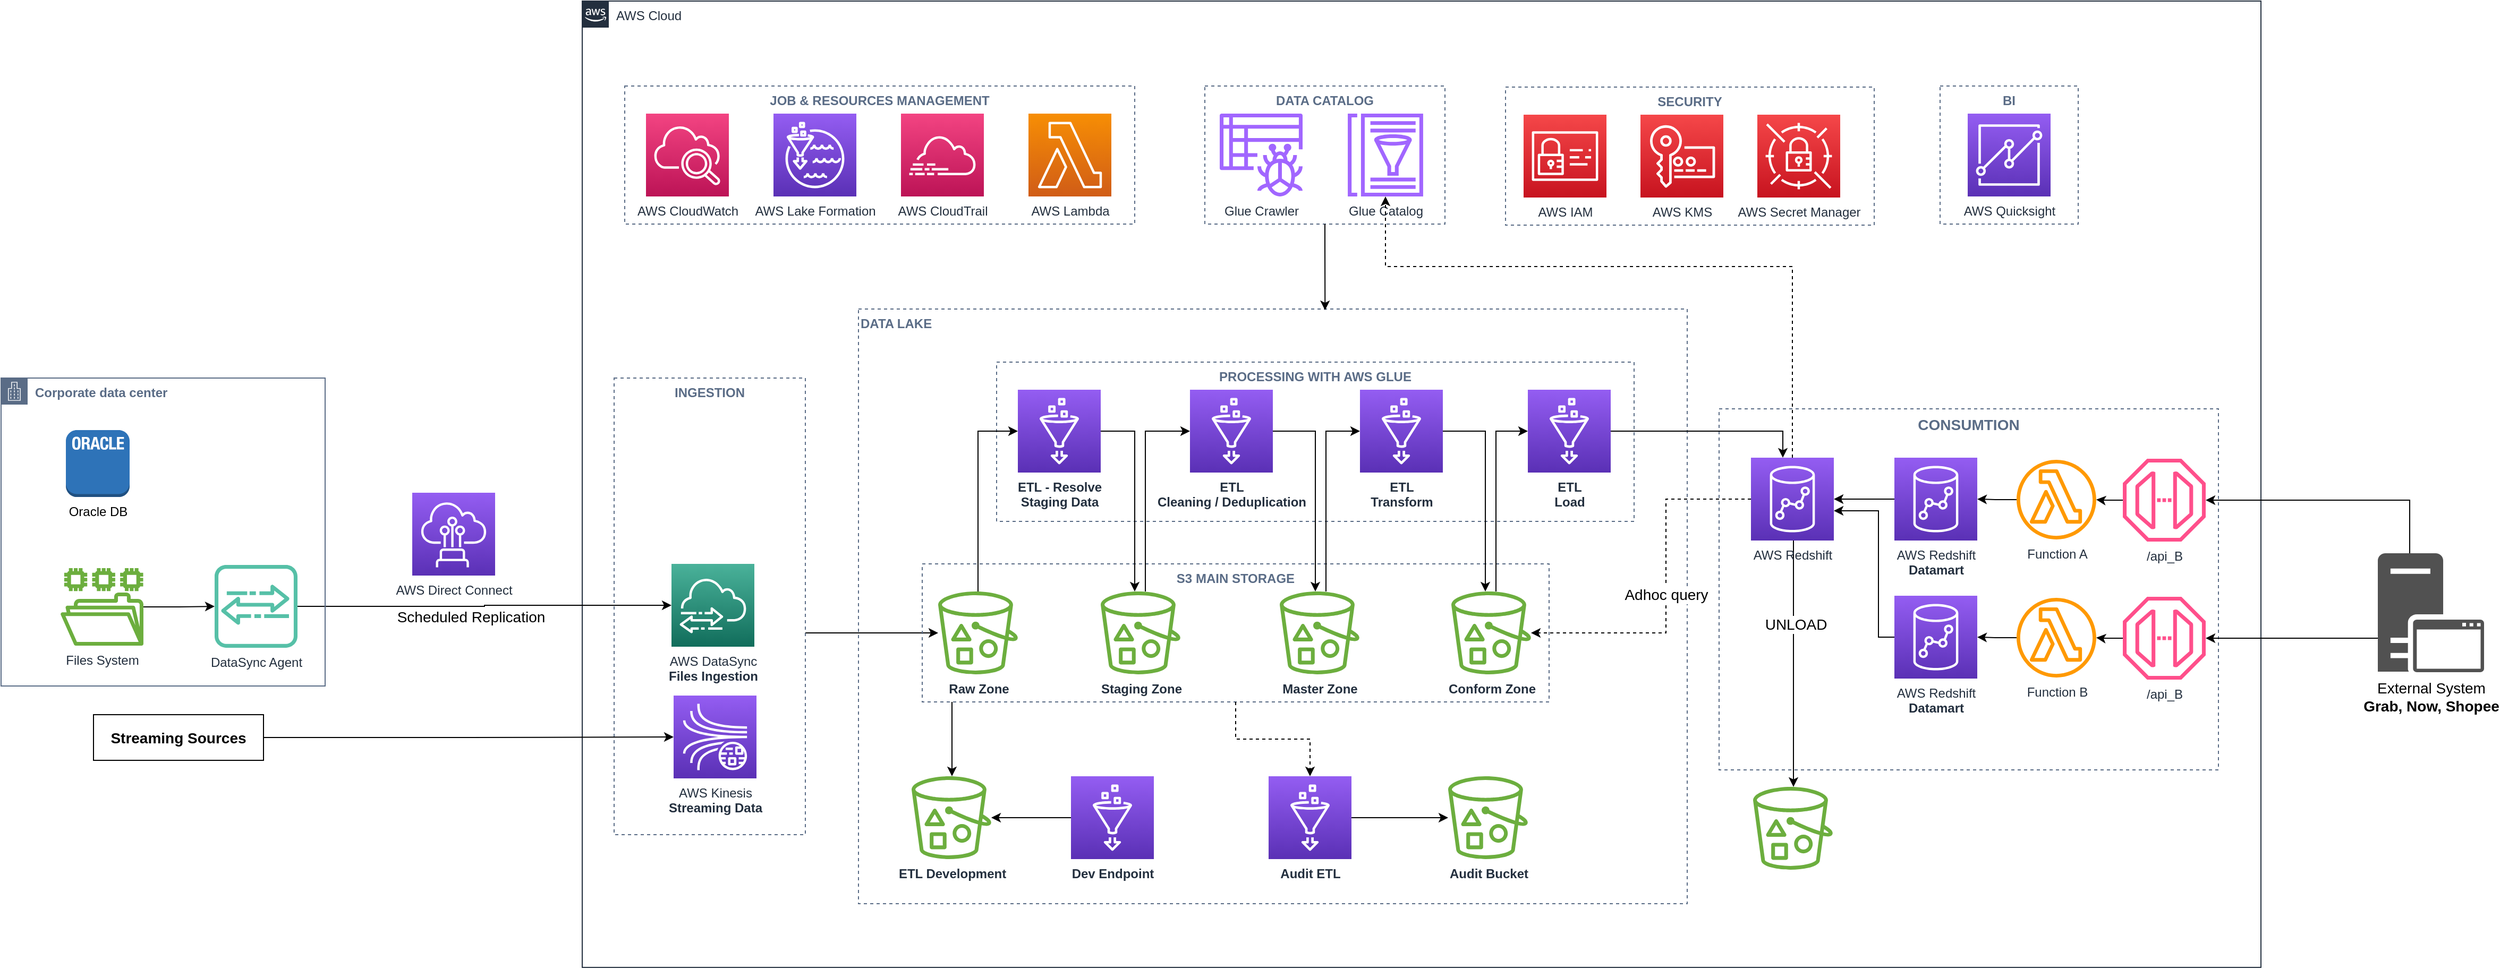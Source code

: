 <mxfile version="15.4.3" type="github">
  <diagram id="H-FVpUiSTPM4Va0HzyG1" name="Page-1">
    <mxGraphModel dx="2272" dy="1894" grid="1" gridSize="10" guides="1" tooltips="1" connect="1" arrows="1" fold="1" page="1" pageScale="1" pageWidth="850" pageHeight="1100" math="0" shadow="0">
      <root>
        <mxCell id="0" />
        <mxCell id="1" parent="0" />
        <mxCell id="jx55laV_0cBN-u7AzkEs-1" value="AWS Cloud" style="points=[[0,0],[0.25,0],[0.5,0],[0.75,0],[1,0],[1,0.25],[1,0.5],[1,0.75],[1,1],[0.75,1],[0.5,1],[0.25,1],[0,1],[0,0.75],[0,0.5],[0,0.25]];outlineConnect=0;gradientColor=none;html=1;whiteSpace=wrap;fontSize=12;fontStyle=0;shape=mxgraph.aws4.group;grIcon=mxgraph.aws4.group_aws_cloud_alt;strokeColor=#232F3E;fillColor=none;verticalAlign=top;align=left;spacingLeft=30;fontColor=#232F3E;dashed=0;" parent="1" vertex="1">
          <mxGeometry x="40" y="-300" width="1580" height="910" as="geometry" />
        </mxCell>
        <mxCell id="GoqarWJMvIRxIr3ExFKV-2" value="" style="group" vertex="1" connectable="0" parent="1">
          <mxGeometry x="80" y="-220" width="480" height="130" as="geometry" />
        </mxCell>
        <mxCell id="jx55laV_0cBN-u7AzkEs-3" value="AWS Lake Formation" style="sketch=0;points=[[0,0,0],[0.25,0,0],[0.5,0,0],[0.75,0,0],[1,0,0],[0,1,0],[0.25,1,0],[0.5,1,0],[0.75,1,0],[1,1,0],[0,0.25,0],[0,0.5,0],[0,0.75,0],[1,0.25,0],[1,0.5,0],[1,0.75,0]];outlineConnect=0;fontColor=#232F3E;gradientColor=#945DF2;gradientDirection=north;fillColor=#5A30B5;strokeColor=#ffffff;dashed=0;verticalLabelPosition=bottom;verticalAlign=top;align=center;html=1;fontSize=12;fontStyle=0;aspect=fixed;shape=mxgraph.aws4.resourceIcon;resIcon=mxgraph.aws4.lake_formation;" parent="GoqarWJMvIRxIr3ExFKV-2" vertex="1">
          <mxGeometry x="140" y="26" width="78" height="78" as="geometry" />
        </mxCell>
        <mxCell id="jx55laV_0cBN-u7AzkEs-4" value="AWS CloudWatch" style="sketch=0;points=[[0,0,0],[0.25,0,0],[0.5,0,0],[0.75,0,0],[1,0,0],[0,1,0],[0.25,1,0],[0.5,1,0],[0.75,1,0],[1,1,0],[0,0.25,0],[0,0.5,0],[0,0.75,0],[1,0.25,0],[1,0.5,0],[1,0.75,0]];points=[[0,0,0],[0.25,0,0],[0.5,0,0],[0.75,0,0],[1,0,0],[0,1,0],[0.25,1,0],[0.5,1,0],[0.75,1,0],[1,1,0],[0,0.25,0],[0,0.5,0],[0,0.75,0],[1,0.25,0],[1,0.5,0],[1,0.75,0]];outlineConnect=0;fontColor=#232F3E;gradientColor=#F34482;gradientDirection=north;fillColor=#BC1356;strokeColor=#ffffff;dashed=0;verticalLabelPosition=bottom;verticalAlign=top;align=center;html=1;fontSize=12;fontStyle=0;aspect=fixed;shape=mxgraph.aws4.resourceIcon;resIcon=mxgraph.aws4.cloudwatch_2;" parent="GoqarWJMvIRxIr3ExFKV-2" vertex="1">
          <mxGeometry x="20" y="26" width="78" height="78" as="geometry" />
        </mxCell>
        <mxCell id="jx55laV_0cBN-u7AzkEs-7" value="AWS CloudTrail" style="sketch=0;points=[[0,0,0],[0.25,0,0],[0.5,0,0],[0.75,0,0],[1,0,0],[0,1,0],[0.25,1,0],[0.5,1,0],[0.75,1,0],[1,1,0],[0,0.25,0],[0,0.5,0],[0,0.75,0],[1,0.25,0],[1,0.5,0],[1,0.75,0]];points=[[0,0,0],[0.25,0,0],[0.5,0,0],[0.75,0,0],[1,0,0],[0,1,0],[0.25,1,0],[0.5,1,0],[0.75,1,0],[1,1,0],[0,0.25,0],[0,0.5,0],[0,0.75,0],[1,0.25,0],[1,0.5,0],[1,0.75,0]];outlineConnect=0;fontColor=#232F3E;gradientColor=#F34482;gradientDirection=north;fillColor=#BC1356;strokeColor=#ffffff;dashed=0;verticalLabelPosition=bottom;verticalAlign=top;align=center;html=1;fontSize=12;fontStyle=0;aspect=fixed;shape=mxgraph.aws4.resourceIcon;resIcon=mxgraph.aws4.cloudtrail;" parent="GoqarWJMvIRxIr3ExFKV-2" vertex="1">
          <mxGeometry x="260" y="26" width="78" height="78" as="geometry" />
        </mxCell>
        <mxCell id="jx55laV_0cBN-u7AzkEs-8" value="AWS Lambda" style="sketch=0;points=[[0,0,0],[0.25,0,0],[0.5,0,0],[0.75,0,0],[1,0,0],[0,1,0],[0.25,1,0],[0.5,1,0],[0.75,1,0],[1,1,0],[0,0.25,0],[0,0.5,0],[0,0.75,0],[1,0.25,0],[1,0.5,0],[1,0.75,0]];outlineConnect=0;fontColor=#232F3E;gradientColor=#F78E04;gradientDirection=north;fillColor=#D05C17;strokeColor=#ffffff;dashed=0;verticalLabelPosition=bottom;verticalAlign=top;align=center;html=1;fontSize=12;fontStyle=0;aspect=fixed;shape=mxgraph.aws4.resourceIcon;resIcon=mxgraph.aws4.lambda;" parent="GoqarWJMvIRxIr3ExFKV-2" vertex="1">
          <mxGeometry x="380" y="26" width="78" height="78" as="geometry" />
        </mxCell>
        <mxCell id="GoqarWJMvIRxIr3ExFKV-1" value="JOB &amp; RESOURCES MANAGEMENT" style="fillColor=none;strokeColor=#5A6C86;dashed=1;verticalAlign=top;fontStyle=1;fontColor=#5A6C86;" vertex="1" parent="GoqarWJMvIRxIr3ExFKV-2">
          <mxGeometry width="480" height="130" as="geometry" />
        </mxCell>
        <mxCell id="GoqarWJMvIRxIr3ExFKV-6" value="" style="group" vertex="1" connectable="0" parent="1">
          <mxGeometry x="624" y="-220" width="226" height="130" as="geometry" />
        </mxCell>
        <mxCell id="GoqarWJMvIRxIr3ExFKV-3" value="DATA CATALOG" style="fillColor=none;strokeColor=#5A6C86;dashed=1;verticalAlign=top;fontStyle=1;fontColor=#5A6C86;" vertex="1" parent="GoqarWJMvIRxIr3ExFKV-6">
          <mxGeometry x="2" width="226" height="130" as="geometry" />
        </mxCell>
        <mxCell id="GoqarWJMvIRxIr3ExFKV-4" value="Glue Crawler" style="sketch=0;outlineConnect=0;fontColor=#232F3E;gradientColor=none;fillColor=#A166FF;strokeColor=none;dashed=0;verticalLabelPosition=bottom;verticalAlign=top;align=center;html=1;fontSize=12;fontStyle=0;aspect=fixed;pointerEvents=1;shape=mxgraph.aws4.glue_crawlers;" vertex="1" parent="GoqarWJMvIRxIr3ExFKV-6">
          <mxGeometry x="16" y="26" width="78" height="78" as="geometry" />
        </mxCell>
        <mxCell id="GoqarWJMvIRxIr3ExFKV-5" value="Glue Catalog" style="sketch=0;outlineConnect=0;fontColor=#232F3E;gradientColor=none;fillColor=#A166FF;strokeColor=none;dashed=0;verticalLabelPosition=bottom;verticalAlign=top;align=center;html=1;fontSize=12;fontStyle=0;aspect=fixed;pointerEvents=1;shape=mxgraph.aws4.glue_data_catalog;" vertex="1" parent="GoqarWJMvIRxIr3ExFKV-6">
          <mxGeometry x="136" y="26" width="72" height="78" as="geometry" />
        </mxCell>
        <mxCell id="GoqarWJMvIRxIr3ExFKV-13" value="" style="group" vertex="1" connectable="0" parent="1">
          <mxGeometry x="909" y="-219" width="347" height="130" as="geometry" />
        </mxCell>
        <mxCell id="GoqarWJMvIRxIr3ExFKV-7" value="SECURITY" style="fillColor=none;strokeColor=#5A6C86;dashed=1;verticalAlign=top;fontStyle=1;fontColor=#5A6C86;" vertex="1" parent="GoqarWJMvIRxIr3ExFKV-13">
          <mxGeometry width="347" height="130" as="geometry" />
        </mxCell>
        <mxCell id="GoqarWJMvIRxIr3ExFKV-8" value="AWS IAM" style="sketch=0;points=[[0,0,0],[0.25,0,0],[0.5,0,0],[0.75,0,0],[1,0,0],[0,1,0],[0.25,1,0],[0.5,1,0],[0.75,1,0],[1,1,0],[0,0.25,0],[0,0.5,0],[0,0.75,0],[1,0.25,0],[1,0.5,0],[1,0.75,0]];outlineConnect=0;fontColor=#232F3E;gradientColor=#F54749;gradientDirection=north;fillColor=#C7131F;strokeColor=#ffffff;dashed=0;verticalLabelPosition=bottom;verticalAlign=top;align=center;html=1;fontSize=12;fontStyle=0;aspect=fixed;shape=mxgraph.aws4.resourceIcon;resIcon=mxgraph.aws4.identity_and_access_management;" vertex="1" parent="GoqarWJMvIRxIr3ExFKV-13">
          <mxGeometry x="17" y="26" width="78" height="78" as="geometry" />
        </mxCell>
        <mxCell id="GoqarWJMvIRxIr3ExFKV-9" value="AWS KMS" style="sketch=0;points=[[0,0,0],[0.25,0,0],[0.5,0,0],[0.75,0,0],[1,0,0],[0,1,0],[0.25,1,0],[0.5,1,0],[0.75,1,0],[1,1,0],[0,0.25,0],[0,0.5,0],[0,0.75,0],[1,0.25,0],[1,0.5,0],[1,0.75,0]];outlineConnect=0;fontColor=#232F3E;gradientColor=#F54749;gradientDirection=north;fillColor=#C7131F;strokeColor=#ffffff;dashed=0;verticalLabelPosition=bottom;verticalAlign=top;align=center;html=1;fontSize=12;fontStyle=0;aspect=fixed;shape=mxgraph.aws4.resourceIcon;resIcon=mxgraph.aws4.key_management_service;" vertex="1" parent="GoqarWJMvIRxIr3ExFKV-13">
          <mxGeometry x="127" y="26" width="78" height="78" as="geometry" />
        </mxCell>
        <mxCell id="GoqarWJMvIRxIr3ExFKV-10" value="AWS Secret Manager" style="sketch=0;points=[[0,0,0],[0.25,0,0],[0.5,0,0],[0.75,0,0],[1,0,0],[0,1,0],[0.25,1,0],[0.5,1,0],[0.75,1,0],[1,1,0],[0,0.25,0],[0,0.5,0],[0,0.75,0],[1,0.25,0],[1,0.5,0],[1,0.75,0]];outlineConnect=0;fontColor=#232F3E;gradientColor=#F54749;gradientDirection=north;fillColor=#C7131F;strokeColor=#ffffff;dashed=0;verticalLabelPosition=bottom;verticalAlign=top;align=center;html=1;fontSize=12;fontStyle=0;aspect=fixed;shape=mxgraph.aws4.resourceIcon;resIcon=mxgraph.aws4.secrets_manager;" vertex="1" parent="GoqarWJMvIRxIr3ExFKV-13">
          <mxGeometry x="237" y="26" width="78" height="78" as="geometry" />
        </mxCell>
        <mxCell id="GoqarWJMvIRxIr3ExFKV-14" value="" style="group" vertex="1" connectable="0" parent="1">
          <mxGeometry x="1318" y="-220" width="130" height="130" as="geometry" />
        </mxCell>
        <mxCell id="GoqarWJMvIRxIr3ExFKV-11" value="BI" style="fillColor=none;strokeColor=#5A6C86;dashed=1;verticalAlign=top;fontStyle=1;fontColor=#5A6C86;" vertex="1" parent="GoqarWJMvIRxIr3ExFKV-14">
          <mxGeometry width="130" height="130" as="geometry" />
        </mxCell>
        <mxCell id="GoqarWJMvIRxIr3ExFKV-12" value="AWS Quicksight" style="sketch=0;points=[[0,0,0],[0.25,0,0],[0.5,0,0],[0.75,0,0],[1,0,0],[0,1,0],[0.25,1,0],[0.5,1,0],[0.75,1,0],[1,1,0],[0,0.25,0],[0,0.5,0],[0,0.75,0],[1,0.25,0],[1,0.5,0],[1,0.75,0]];outlineConnect=0;fontColor=#232F3E;gradientColor=#945DF2;gradientDirection=north;fillColor=#5A30B5;strokeColor=#ffffff;dashed=0;verticalLabelPosition=bottom;verticalAlign=top;align=center;html=1;fontSize=12;fontStyle=0;aspect=fixed;shape=mxgraph.aws4.resourceIcon;resIcon=mxgraph.aws4.quicksight;" vertex="1" parent="GoqarWJMvIRxIr3ExFKV-14">
          <mxGeometry x="26" y="26" width="78" height="78" as="geometry" />
        </mxCell>
        <mxCell id="GoqarWJMvIRxIr3ExFKV-53" value="" style="edgeStyle=orthogonalEdgeStyle;rounded=0;orthogonalLoop=1;jettySize=auto;html=1;verticalAlign=middle;" edge="1" parent="1" source="GoqarWJMvIRxIr3ExFKV-16" target="GoqarWJMvIRxIr3ExFKV-27">
          <mxGeometry relative="1" as="geometry">
            <Array as="points">
              <mxPoint x="280" y="295" />
              <mxPoint x="280" y="295" />
            </Array>
          </mxGeometry>
        </mxCell>
        <mxCell id="GoqarWJMvIRxIr3ExFKV-16" value="INGESTION" style="fillColor=none;strokeColor=#5A6C86;dashed=1;verticalAlign=top;fontStyle=1;fontColor=#5A6C86;" vertex="1" parent="1">
          <mxGeometry x="70" y="55" width="180" height="430" as="geometry" />
        </mxCell>
        <mxCell id="GoqarWJMvIRxIr3ExFKV-55" value="" style="group" vertex="1" connectable="0" parent="1">
          <mxGeometry x="300" y="-10" width="780" height="560" as="geometry" />
        </mxCell>
        <mxCell id="GoqarWJMvIRxIr3ExFKV-17" value="DATA LAKE" style="fillColor=none;strokeColor=#5A6C86;dashed=1;verticalAlign=top;fontStyle=1;fontColor=#5A6C86;align=left;" vertex="1" parent="GoqarWJMvIRxIr3ExFKV-55">
          <mxGeometry width="780" height="560" as="geometry" />
        </mxCell>
        <mxCell id="GoqarWJMvIRxIr3ExFKV-18" value="PROCESSING WITH AWS GLUE" style="fillColor=none;strokeColor=#5A6C86;dashed=1;verticalAlign=top;fontStyle=1;fontColor=#5A6C86;" vertex="1" parent="GoqarWJMvIRxIr3ExFKV-55">
          <mxGeometry x="130" y="50" width="600" height="150" as="geometry" />
        </mxCell>
        <mxCell id="GoqarWJMvIRxIr3ExFKV-19" value="&lt;b&gt;ETL - Resolve&lt;br&gt;Staging Data&lt;/b&gt;" style="sketch=0;points=[[0,0,0],[0.25,0,0],[0.5,0,0],[0.75,0,0],[1,0,0],[0,1,0],[0.25,1,0],[0.5,1,0],[0.75,1,0],[1,1,0],[0,0.25,0],[0,0.5,0],[0,0.75,0],[1,0.25,0],[1,0.5,0],[1,0.75,0]];outlineConnect=0;fontColor=#232F3E;gradientColor=#945DF2;gradientDirection=north;fillColor=#5A30B5;strokeColor=#ffffff;dashed=0;verticalLabelPosition=bottom;verticalAlign=top;align=center;html=1;fontSize=12;fontStyle=0;aspect=fixed;shape=mxgraph.aws4.resourceIcon;resIcon=mxgraph.aws4.glue;" vertex="1" parent="GoqarWJMvIRxIr3ExFKV-55">
          <mxGeometry x="150" y="76" width="78" height="78" as="geometry" />
        </mxCell>
        <mxCell id="GoqarWJMvIRxIr3ExFKV-20" value="&lt;b&gt;ETL&lt;br&gt;Cleaning / Deduplication&lt;/b&gt;" style="sketch=0;points=[[0,0,0],[0.25,0,0],[0.5,0,0],[0.75,0,0],[1,0,0],[0,1,0],[0.25,1,0],[0.5,1,0],[0.75,1,0],[1,1,0],[0,0.25,0],[0,0.5,0],[0,0.75,0],[1,0.25,0],[1,0.5,0],[1,0.75,0]];outlineConnect=0;fontColor=#232F3E;gradientColor=#945DF2;gradientDirection=north;fillColor=#5A30B5;strokeColor=#ffffff;dashed=0;verticalLabelPosition=bottom;verticalAlign=top;align=center;html=1;fontSize=12;fontStyle=0;aspect=fixed;shape=mxgraph.aws4.resourceIcon;resIcon=mxgraph.aws4.glue;" vertex="1" parent="GoqarWJMvIRxIr3ExFKV-55">
          <mxGeometry x="312" y="76" width="78" height="78" as="geometry" />
        </mxCell>
        <mxCell id="GoqarWJMvIRxIr3ExFKV-21" value="&lt;b&gt;ETL&lt;br&gt;Transform&lt;/b&gt;" style="sketch=0;points=[[0,0,0],[0.25,0,0],[0.5,0,0],[0.75,0,0],[1,0,0],[0,1,0],[0.25,1,0],[0.5,1,0],[0.75,1,0],[1,1,0],[0,0.25,0],[0,0.5,0],[0,0.75,0],[1,0.25,0],[1,0.5,0],[1,0.75,0]];outlineConnect=0;fontColor=#232F3E;gradientColor=#945DF2;gradientDirection=north;fillColor=#5A30B5;strokeColor=#ffffff;dashed=0;verticalLabelPosition=bottom;verticalAlign=top;align=center;html=1;fontSize=12;fontStyle=0;aspect=fixed;shape=mxgraph.aws4.resourceIcon;resIcon=mxgraph.aws4.glue;" vertex="1" parent="GoqarWJMvIRxIr3ExFKV-55">
          <mxGeometry x="472" y="76" width="78" height="78" as="geometry" />
        </mxCell>
        <mxCell id="GoqarWJMvIRxIr3ExFKV-22" value="&lt;b&gt;ETL&lt;br&gt;Load&lt;/b&gt;" style="sketch=0;points=[[0,0,0],[0.25,0,0],[0.5,0,0],[0.75,0,0],[1,0,0],[0,1,0],[0.25,1,0],[0.5,1,0],[0.75,1,0],[1,1,0],[0,0.25,0],[0,0.5,0],[0,0.75,0],[1,0.25,0],[1,0.5,0],[1,0.75,0]];outlineConnect=0;fontColor=#232F3E;gradientColor=#945DF2;gradientDirection=north;fillColor=#5A30B5;strokeColor=#ffffff;dashed=0;verticalLabelPosition=bottom;verticalAlign=top;align=center;html=1;fontSize=12;fontStyle=0;aspect=fixed;shape=mxgraph.aws4.resourceIcon;resIcon=mxgraph.aws4.glue;" vertex="1" parent="GoqarWJMvIRxIr3ExFKV-55">
          <mxGeometry x="630" y="76" width="78" height="78" as="geometry" />
        </mxCell>
        <mxCell id="GoqarWJMvIRxIr3ExFKV-26" value="S3 MAIN STORAGE" style="fillColor=none;strokeColor=#5A6C86;dashed=1;verticalAlign=top;fontStyle=1;fontColor=#5A6C86;horizontal=1;" vertex="1" parent="GoqarWJMvIRxIr3ExFKV-55">
          <mxGeometry x="60" y="240" width="590" height="130" as="geometry" />
        </mxCell>
        <mxCell id="GoqarWJMvIRxIr3ExFKV-31" value="" style="edgeStyle=orthogonalEdgeStyle;rounded=0;orthogonalLoop=1;jettySize=auto;html=1;" edge="1" parent="GoqarWJMvIRxIr3ExFKV-55" source="GoqarWJMvIRxIr3ExFKV-27" target="GoqarWJMvIRxIr3ExFKV-19">
          <mxGeometry relative="1" as="geometry">
            <Array as="points">
              <mxPoint x="113" y="115" />
            </Array>
          </mxGeometry>
        </mxCell>
        <mxCell id="GoqarWJMvIRxIr3ExFKV-27" value="&lt;b&gt;Raw Zone&lt;/b&gt;" style="sketch=0;outlineConnect=0;fontColor=#232F3E;gradientColor=none;fillColor=#6CAE3E;strokeColor=none;dashed=0;verticalLabelPosition=bottom;verticalAlign=top;align=center;html=1;fontSize=12;fontStyle=0;aspect=fixed;pointerEvents=1;shape=mxgraph.aws4.bucket_with_objects;" vertex="1" parent="GoqarWJMvIRxIr3ExFKV-55">
          <mxGeometry x="75" y="266" width="75" height="78" as="geometry" />
        </mxCell>
        <mxCell id="GoqarWJMvIRxIr3ExFKV-33" value="" style="edgeStyle=orthogonalEdgeStyle;rounded=0;orthogonalLoop=1;jettySize=auto;html=1;entryX=0;entryY=0.5;entryDx=0;entryDy=0;entryPerimeter=0;" edge="1" parent="GoqarWJMvIRxIr3ExFKV-55" source="GoqarWJMvIRxIr3ExFKV-28" target="GoqarWJMvIRxIr3ExFKV-20">
          <mxGeometry relative="1" as="geometry">
            <Array as="points">
              <mxPoint x="270" y="115" />
            </Array>
          </mxGeometry>
        </mxCell>
        <mxCell id="GoqarWJMvIRxIr3ExFKV-28" value="&lt;b&gt;Staging Zone&lt;/b&gt;" style="sketch=0;outlineConnect=0;fontColor=#232F3E;gradientColor=none;fillColor=#6CAE3E;strokeColor=none;dashed=0;verticalLabelPosition=bottom;verticalAlign=top;align=center;html=1;fontSize=12;fontStyle=0;aspect=fixed;pointerEvents=1;shape=mxgraph.aws4.bucket_with_objects;" vertex="1" parent="GoqarWJMvIRxIr3ExFKV-55">
          <mxGeometry x="228" y="266" width="75" height="78" as="geometry" />
        </mxCell>
        <mxCell id="GoqarWJMvIRxIr3ExFKV-32" value="" style="edgeStyle=orthogonalEdgeStyle;rounded=0;orthogonalLoop=1;jettySize=auto;html=1;" edge="1" parent="GoqarWJMvIRxIr3ExFKV-55" source="GoqarWJMvIRxIr3ExFKV-19" target="GoqarWJMvIRxIr3ExFKV-28">
          <mxGeometry relative="1" as="geometry">
            <Array as="points">
              <mxPoint x="260" y="115" />
            </Array>
          </mxGeometry>
        </mxCell>
        <mxCell id="GoqarWJMvIRxIr3ExFKV-36" style="edgeStyle=orthogonalEdgeStyle;rounded=0;orthogonalLoop=1;jettySize=auto;html=1;" edge="1" parent="GoqarWJMvIRxIr3ExFKV-55" source="GoqarWJMvIRxIr3ExFKV-29" target="GoqarWJMvIRxIr3ExFKV-21">
          <mxGeometry relative="1" as="geometry">
            <Array as="points">
              <mxPoint x="440" y="115" />
            </Array>
          </mxGeometry>
        </mxCell>
        <mxCell id="GoqarWJMvIRxIr3ExFKV-29" value="&lt;b&gt;Master Zone&lt;/b&gt;" style="sketch=0;outlineConnect=0;fontColor=#232F3E;gradientColor=none;fillColor=#6CAE3E;strokeColor=none;dashed=0;verticalLabelPosition=bottom;verticalAlign=top;align=center;html=1;fontSize=12;fontStyle=0;aspect=fixed;pointerEvents=1;shape=mxgraph.aws4.bucket_with_objects;" vertex="1" parent="GoqarWJMvIRxIr3ExFKV-55">
          <mxGeometry x="396.5" y="266" width="75" height="78" as="geometry" />
        </mxCell>
        <mxCell id="GoqarWJMvIRxIr3ExFKV-34" style="edgeStyle=orthogonalEdgeStyle;rounded=0;orthogonalLoop=1;jettySize=auto;html=1;" edge="1" parent="GoqarWJMvIRxIr3ExFKV-55" source="GoqarWJMvIRxIr3ExFKV-20" target="GoqarWJMvIRxIr3ExFKV-29">
          <mxGeometry relative="1" as="geometry">
            <Array as="points">
              <mxPoint x="430" y="115" />
            </Array>
          </mxGeometry>
        </mxCell>
        <mxCell id="GoqarWJMvIRxIr3ExFKV-38" style="edgeStyle=orthogonalEdgeStyle;rounded=0;orthogonalLoop=1;jettySize=auto;html=1;" edge="1" parent="GoqarWJMvIRxIr3ExFKV-55" source="GoqarWJMvIRxIr3ExFKV-30" target="GoqarWJMvIRxIr3ExFKV-22">
          <mxGeometry relative="1" as="geometry">
            <Array as="points">
              <mxPoint x="600" y="115" />
            </Array>
          </mxGeometry>
        </mxCell>
        <mxCell id="GoqarWJMvIRxIr3ExFKV-30" value="&lt;b&gt;Conform Zone&lt;/b&gt;" style="sketch=0;outlineConnect=0;fontColor=#232F3E;gradientColor=none;fillColor=#6CAE3E;strokeColor=none;dashed=0;verticalLabelPosition=bottom;verticalAlign=top;align=center;html=1;fontSize=12;fontStyle=0;aspect=fixed;pointerEvents=1;shape=mxgraph.aws4.bucket_with_objects;" vertex="1" parent="GoqarWJMvIRxIr3ExFKV-55">
          <mxGeometry x="558" y="266" width="75" height="78" as="geometry" />
        </mxCell>
        <mxCell id="GoqarWJMvIRxIr3ExFKV-37" style="edgeStyle=orthogonalEdgeStyle;rounded=0;orthogonalLoop=1;jettySize=auto;html=1;" edge="1" parent="GoqarWJMvIRxIr3ExFKV-55" source="GoqarWJMvIRxIr3ExFKV-21" target="GoqarWJMvIRxIr3ExFKV-30">
          <mxGeometry relative="1" as="geometry">
            <Array as="points">
              <mxPoint x="590" y="115" />
            </Array>
          </mxGeometry>
        </mxCell>
        <mxCell id="GoqarWJMvIRxIr3ExFKV-39" value="&lt;b&gt;Audit ETL&lt;/b&gt;" style="sketch=0;points=[[0,0,0],[0.25,0,0],[0.5,0,0],[0.75,0,0],[1,0,0],[0,1,0],[0.25,1,0],[0.5,1,0],[0.75,1,0],[1,1,0],[0,0.25,0],[0,0.5,0],[0,0.75,0],[1,0.25,0],[1,0.5,0],[1,0.75,0]];outlineConnect=0;fontColor=#232F3E;gradientColor=#945DF2;gradientDirection=north;fillColor=#5A30B5;strokeColor=#ffffff;dashed=0;verticalLabelPosition=bottom;verticalAlign=top;align=center;html=1;fontSize=12;fontStyle=0;aspect=fixed;shape=mxgraph.aws4.resourceIcon;resIcon=mxgraph.aws4.glue;" vertex="1" parent="GoqarWJMvIRxIr3ExFKV-55">
          <mxGeometry x="386" y="440" width="78" height="78" as="geometry" />
        </mxCell>
        <mxCell id="GoqarWJMvIRxIr3ExFKV-52" style="edgeStyle=orthogonalEdgeStyle;rounded=0;orthogonalLoop=1;jettySize=auto;html=1;dashed=1;verticalAlign=middle;" edge="1" parent="GoqarWJMvIRxIr3ExFKV-55" source="GoqarWJMvIRxIr3ExFKV-26" target="GoqarWJMvIRxIr3ExFKV-39">
          <mxGeometry relative="1" as="geometry" />
        </mxCell>
        <mxCell id="GoqarWJMvIRxIr3ExFKV-41" value="&lt;b&gt;Audit Bucket&lt;/b&gt;" style="sketch=0;outlineConnect=0;fontColor=#232F3E;gradientColor=none;fillColor=#6CAE3E;strokeColor=none;dashed=0;verticalLabelPosition=bottom;verticalAlign=top;align=center;html=1;fontSize=12;fontStyle=0;aspect=fixed;pointerEvents=1;shape=mxgraph.aws4.bucket_with_objects;" vertex="1" parent="GoqarWJMvIRxIr3ExFKV-55">
          <mxGeometry x="555" y="440" width="75" height="78" as="geometry" />
        </mxCell>
        <mxCell id="GoqarWJMvIRxIr3ExFKV-42" value="" style="edgeStyle=orthogonalEdgeStyle;rounded=0;orthogonalLoop=1;jettySize=auto;html=1;" edge="1" parent="GoqarWJMvIRxIr3ExFKV-55" source="GoqarWJMvIRxIr3ExFKV-39" target="GoqarWJMvIRxIr3ExFKV-41">
          <mxGeometry relative="1" as="geometry" />
        </mxCell>
        <mxCell id="GoqarWJMvIRxIr3ExFKV-43" value="&lt;b&gt;ETL Development&lt;/b&gt;" style="sketch=0;outlineConnect=0;fontColor=#232F3E;gradientColor=none;fillColor=#6CAE3E;strokeColor=none;dashed=0;verticalLabelPosition=bottom;verticalAlign=top;align=center;html=1;fontSize=12;fontStyle=0;aspect=fixed;pointerEvents=1;shape=mxgraph.aws4.bucket_with_objects;" vertex="1" parent="GoqarWJMvIRxIr3ExFKV-55">
          <mxGeometry x="50" y="440" width="75" height="78" as="geometry" />
        </mxCell>
        <mxCell id="GoqarWJMvIRxIr3ExFKV-45" style="edgeStyle=orthogonalEdgeStyle;rounded=0;orthogonalLoop=1;jettySize=auto;html=1;" edge="1" parent="GoqarWJMvIRxIr3ExFKV-55" source="GoqarWJMvIRxIr3ExFKV-26" target="GoqarWJMvIRxIr3ExFKV-43">
          <mxGeometry relative="1" as="geometry">
            <Array as="points">
              <mxPoint x="88" y="400" />
              <mxPoint x="88" y="400" />
            </Array>
          </mxGeometry>
        </mxCell>
        <mxCell id="GoqarWJMvIRxIr3ExFKV-46" value="" style="edgeStyle=orthogonalEdgeStyle;rounded=0;orthogonalLoop=1;jettySize=auto;html=1;" edge="1" parent="GoqarWJMvIRxIr3ExFKV-55" source="GoqarWJMvIRxIr3ExFKV-44" target="GoqarWJMvIRxIr3ExFKV-43">
          <mxGeometry relative="1" as="geometry" />
        </mxCell>
        <mxCell id="GoqarWJMvIRxIr3ExFKV-44" value="&lt;b&gt;Dev Endpoint&lt;/b&gt;" style="sketch=0;points=[[0,0,0],[0.25,0,0],[0.5,0,0],[0.75,0,0],[1,0,0],[0,1,0],[0.25,1,0],[0.5,1,0],[0.75,1,0],[1,1,0],[0,0.25,0],[0,0.5,0],[0,0.75,0],[1,0.25,0],[1,0.5,0],[1,0.75,0]];outlineConnect=0;fontColor=#232F3E;gradientColor=#945DF2;gradientDirection=north;fillColor=#5A30B5;strokeColor=#ffffff;dashed=0;verticalLabelPosition=bottom;verticalAlign=top;align=center;html=1;fontSize=12;fontStyle=0;aspect=fixed;shape=mxgraph.aws4.resourceIcon;resIcon=mxgraph.aws4.glue;" vertex="1" parent="GoqarWJMvIRxIr3ExFKV-55">
          <mxGeometry x="200" y="440" width="78" height="78" as="geometry" />
        </mxCell>
        <mxCell id="GoqarWJMvIRxIr3ExFKV-58" value="AWS Direct Connect" style="sketch=0;points=[[0,0,0],[0.25,0,0],[0.5,0,0],[0.75,0,0],[1,0,0],[0,1,0],[0.25,1,0],[0.5,1,0],[0.75,1,0],[1,1,0],[0,0.25,0],[0,0.5,0],[0,0.75,0],[1,0.25,0],[1,0.5,0],[1,0.75,0]];outlineConnect=0;fontColor=#232F3E;gradientColor=#945DF2;gradientDirection=north;fillColor=#5A30B5;strokeColor=#ffffff;dashed=0;verticalLabelPosition=bottom;verticalAlign=top;align=center;html=1;fontSize=12;fontStyle=0;aspect=fixed;shape=mxgraph.aws4.resourceIcon;resIcon=mxgraph.aws4.direct_connect;" vertex="1" parent="1">
          <mxGeometry x="-120" y="163" width="78" height="78" as="geometry" />
        </mxCell>
        <mxCell id="GoqarWJMvIRxIr3ExFKV-61" value="AWS DataSync&lt;br&gt;&lt;b&gt;Files Ingestion&lt;/b&gt;" style="sketch=0;points=[[0,0,0],[0.25,0,0],[0.5,0,0],[0.75,0,0],[1,0,0],[0,1,0],[0.25,1,0],[0.5,1,0],[0.75,1,0],[1,1,0],[0,0.25,0],[0,0.5,0],[0,0.75,0],[1,0.25,0],[1,0.5,0],[1,0.75,0]];outlineConnect=0;fontColor=#232F3E;gradientColor=#4AB29A;gradientDirection=north;fillColor=#116D5B;strokeColor=#ffffff;dashed=0;verticalLabelPosition=bottom;verticalAlign=top;align=center;html=1;fontSize=12;fontStyle=0;aspect=fixed;shape=mxgraph.aws4.resourceIcon;resIcon=mxgraph.aws4.datasync;" vertex="1" parent="1">
          <mxGeometry x="124" y="230" width="78" height="78" as="geometry" />
        </mxCell>
        <mxCell id="GoqarWJMvIRxIr3ExFKV-62" value="AWS Kinesis&lt;br&gt;&lt;b&gt;Streaming Data&lt;/b&gt;" style="sketch=0;points=[[0,0,0],[0.25,0,0],[0.5,0,0],[0.75,0,0],[1,0,0],[0,1,0],[0.25,1,0],[0.5,1,0],[0.75,1,0],[1,1,0],[0,0.25,0],[0,0.5,0],[0,0.75,0],[1,0.25,0],[1,0.5,0],[1,0.75,0]];outlineConnect=0;fontColor=#232F3E;gradientColor=#945DF2;gradientDirection=north;fillColor=#5A30B5;strokeColor=#ffffff;dashed=0;verticalLabelPosition=bottom;verticalAlign=top;align=center;html=1;fontSize=12;fontStyle=0;aspect=fixed;shape=mxgraph.aws4.resourceIcon;resIcon=mxgraph.aws4.kinesis_data_streams;" vertex="1" parent="1">
          <mxGeometry x="126" y="354" width="78" height="78" as="geometry" />
        </mxCell>
        <mxCell id="GoqarWJMvIRxIr3ExFKV-64" style="edgeStyle=orthogonalEdgeStyle;rounded=0;orthogonalLoop=1;jettySize=auto;html=1;verticalAlign=middle;" edge="1" parent="1" source="GoqarWJMvIRxIr3ExFKV-63" target="GoqarWJMvIRxIr3ExFKV-62">
          <mxGeometry relative="1" as="geometry" />
        </mxCell>
        <mxCell id="GoqarWJMvIRxIr3ExFKV-63" value="&lt;font style=&quot;font-size: 14px&quot;&gt;&lt;b&gt;Streaming Sources&lt;/b&gt;&lt;/font&gt;" style="rounded=0;whiteSpace=wrap;html=1;align=center;" vertex="1" parent="1">
          <mxGeometry x="-420" y="372" width="160" height="43" as="geometry" />
        </mxCell>
        <mxCell id="GoqarWJMvIRxIr3ExFKV-70" style="edgeStyle=orthogonalEdgeStyle;rounded=0;orthogonalLoop=1;jettySize=auto;html=1;fontSize=14;verticalAlign=middle;" edge="1" parent="1" source="GoqarWJMvIRxIr3ExFKV-67" target="GoqarWJMvIRxIr3ExFKV-61">
          <mxGeometry relative="1" as="geometry" />
        </mxCell>
        <mxCell id="GoqarWJMvIRxIr3ExFKV-71" value="Scheduled Replication" style="edgeLabel;html=1;align=center;verticalAlign=middle;resizable=0;points=[];fontSize=14;" vertex="1" connectable="0" parent="GoqarWJMvIRxIr3ExFKV-70">
          <mxGeometry x="-0.65" y="3" relative="1" as="geometry">
            <mxPoint x="101" y="13" as="offset" />
          </mxGeometry>
        </mxCell>
        <mxCell id="GoqarWJMvIRxIr3ExFKV-78" style="edgeStyle=orthogonalEdgeStyle;rounded=0;orthogonalLoop=1;jettySize=auto;html=1;fontSize=14;verticalAlign=middle;" edge="1" parent="1" source="GoqarWJMvIRxIr3ExFKV-73" target="GoqarWJMvIRxIr3ExFKV-77">
          <mxGeometry relative="1" as="geometry">
            <Array as="points">
              <mxPoint x="1180" y="210" />
              <mxPoint x="1180" y="210" />
            </Array>
          </mxGeometry>
        </mxCell>
        <mxCell id="GoqarWJMvIRxIr3ExFKV-79" value="UNLOAD" style="edgeLabel;html=1;align=center;verticalAlign=middle;resizable=0;points=[];fontSize=14;" vertex="1" connectable="0" parent="GoqarWJMvIRxIr3ExFKV-78">
          <mxGeometry x="-0.313" y="2" relative="1" as="geometry">
            <mxPoint y="-1" as="offset" />
          </mxGeometry>
        </mxCell>
        <mxCell id="GoqarWJMvIRxIr3ExFKV-80" style="edgeStyle=orthogonalEdgeStyle;rounded=0;orthogonalLoop=1;jettySize=auto;html=1;fontSize=14;verticalAlign=middle;dashed=1;" edge="1" parent="1" source="GoqarWJMvIRxIr3ExFKV-73" target="GoqarWJMvIRxIr3ExFKV-5">
          <mxGeometry relative="1" as="geometry">
            <Array as="points">
              <mxPoint x="1179" y="-50" />
              <mxPoint x="796" y="-50" />
            </Array>
          </mxGeometry>
        </mxCell>
        <mxCell id="GoqarWJMvIRxIr3ExFKV-81" style="edgeStyle=orthogonalEdgeStyle;rounded=0;orthogonalLoop=1;jettySize=auto;html=1;dashed=1;fontSize=14;verticalAlign=middle;" edge="1" parent="1" source="GoqarWJMvIRxIr3ExFKV-73" target="GoqarWJMvIRxIr3ExFKV-30">
          <mxGeometry relative="1" as="geometry">
            <Array as="points">
              <mxPoint x="1060" y="169" />
              <mxPoint x="1060" y="295" />
            </Array>
          </mxGeometry>
        </mxCell>
        <mxCell id="GoqarWJMvIRxIr3ExFKV-82" value="Adhoc query" style="edgeLabel;html=1;align=center;verticalAlign=middle;resizable=0;points=[];fontSize=14;" vertex="1" connectable="0" parent="GoqarWJMvIRxIr3ExFKV-81">
          <mxGeometry x="0.02" relative="1" as="geometry">
            <mxPoint as="offset" />
          </mxGeometry>
        </mxCell>
        <mxCell id="GoqarWJMvIRxIr3ExFKV-77" value="" style="sketch=0;outlineConnect=0;fontColor=#232F3E;gradientColor=none;fillColor=#6CAE3E;strokeColor=none;dashed=0;verticalLabelPosition=bottom;verticalAlign=top;align=center;html=1;fontSize=12;fontStyle=0;aspect=fixed;pointerEvents=1;shape=mxgraph.aws4.bucket_with_objects;" vertex="1" parent="1">
          <mxGeometry x="1142" y="440" width="75" height="78" as="geometry" />
        </mxCell>
        <mxCell id="GoqarWJMvIRxIr3ExFKV-93" value="" style="group" vertex="1" connectable="0" parent="1">
          <mxGeometry x="1110" y="84" width="470" height="340" as="geometry" />
        </mxCell>
        <mxCell id="GoqarWJMvIRxIr3ExFKV-72" value="CONSUMTION" style="fillColor=none;strokeColor=#5A6C86;dashed=1;verticalAlign=top;fontStyle=1;fontColor=#5A6C86;fontSize=14;" vertex="1" parent="GoqarWJMvIRxIr3ExFKV-93">
          <mxGeometry width="470" height="340" as="geometry" />
        </mxCell>
        <mxCell id="GoqarWJMvIRxIr3ExFKV-73" value="AWS Redshift" style="sketch=0;points=[[0,0,0],[0.25,0,0],[0.5,0,0],[0.75,0,0],[1,0,0],[0,1,0],[0.25,1,0],[0.5,1,0],[0.75,1,0],[1,1,0],[0,0.25,0],[0,0.5,0],[0,0.75,0],[1,0.25,0],[1,0.5,0],[1,0.75,0]];outlineConnect=0;fontColor=#232F3E;gradientColor=#945DF2;gradientDirection=north;fillColor=#5A30B5;strokeColor=#ffffff;verticalLabelPosition=bottom;verticalAlign=top;align=center;html=1;fontSize=12;fontStyle=0;aspect=fixed;shape=mxgraph.aws4.resourceIcon;resIcon=mxgraph.aws4.redshift;" vertex="1" parent="GoqarWJMvIRxIr3ExFKV-93">
          <mxGeometry x="30" y="46" width="78" height="78" as="geometry" />
        </mxCell>
        <mxCell id="GoqarWJMvIRxIr3ExFKV-84" style="edgeStyle=orthogonalEdgeStyle;rounded=0;orthogonalLoop=1;jettySize=auto;html=1;fontSize=14;verticalAlign=middle;" edge="1" parent="GoqarWJMvIRxIr3ExFKV-93" source="GoqarWJMvIRxIr3ExFKV-74" target="GoqarWJMvIRxIr3ExFKV-73">
          <mxGeometry relative="1" as="geometry">
            <Array as="points">
              <mxPoint x="150" y="215" />
              <mxPoint x="150" y="96" />
            </Array>
          </mxGeometry>
        </mxCell>
        <mxCell id="GoqarWJMvIRxIr3ExFKV-74" value="AWS Redshift&lt;br&gt;&lt;b&gt;Datamart&lt;/b&gt;" style="sketch=0;points=[[0,0,0],[0.25,0,0],[0.5,0,0],[0.75,0,0],[1,0,0],[0,1,0],[0.25,1,0],[0.5,1,0],[0.75,1,0],[1,1,0],[0,0.25,0],[0,0.5,0],[0,0.75,0],[1,0.25,0],[1,0.5,0],[1,0.75,0]];outlineConnect=0;fontColor=#232F3E;gradientColor=#945DF2;gradientDirection=north;fillColor=#5A30B5;strokeColor=#ffffff;dashed=0;verticalLabelPosition=bottom;verticalAlign=top;align=center;html=1;fontSize=12;fontStyle=0;aspect=fixed;shape=mxgraph.aws4.resourceIcon;resIcon=mxgraph.aws4.redshift;" vertex="1" parent="GoqarWJMvIRxIr3ExFKV-93">
          <mxGeometry x="165" y="176" width="78" height="78" as="geometry" />
        </mxCell>
        <mxCell id="GoqarWJMvIRxIr3ExFKV-83" value="" style="edgeStyle=orthogonalEdgeStyle;rounded=0;orthogonalLoop=1;jettySize=auto;html=1;fontSize=14;verticalAlign=middle;" edge="1" parent="GoqarWJMvIRxIr3ExFKV-93" source="GoqarWJMvIRxIr3ExFKV-75" target="GoqarWJMvIRxIr3ExFKV-73">
          <mxGeometry relative="1" as="geometry" />
        </mxCell>
        <mxCell id="GoqarWJMvIRxIr3ExFKV-75" value="AWS Redshift&lt;br&gt;&lt;b&gt;Datamart&lt;/b&gt;" style="sketch=0;points=[[0,0,0],[0.25,0,0],[0.5,0,0],[0.75,0,0],[1,0,0],[0,1,0],[0.25,1,0],[0.5,1,0],[0.75,1,0],[1,1,0],[0,0.25,0],[0,0.5,0],[0,0.75,0],[1,0.25,0],[1,0.5,0],[1,0.75,0]];outlineConnect=0;fontColor=#232F3E;gradientColor=#945DF2;gradientDirection=north;fillColor=#5A30B5;strokeColor=#ffffff;dashed=0;verticalLabelPosition=bottom;verticalAlign=top;align=center;html=1;fontSize=12;fontStyle=0;aspect=fixed;shape=mxgraph.aws4.resourceIcon;resIcon=mxgraph.aws4.redshift;" vertex="1" parent="GoqarWJMvIRxIr3ExFKV-93">
          <mxGeometry x="165" y="46" width="78" height="78" as="geometry" />
        </mxCell>
        <mxCell id="GoqarWJMvIRxIr3ExFKV-88" value="" style="edgeStyle=orthogonalEdgeStyle;rounded=0;orthogonalLoop=1;jettySize=auto;html=1;fontSize=14;verticalAlign=middle;" edge="1" parent="GoqarWJMvIRxIr3ExFKV-93" source="GoqarWJMvIRxIr3ExFKV-85" target="GoqarWJMvIRxIr3ExFKV-75">
          <mxGeometry relative="1" as="geometry" />
        </mxCell>
        <mxCell id="GoqarWJMvIRxIr3ExFKV-85" value="Function A" style="sketch=0;outlineConnect=0;fontColor=#232F3E;gradientColor=none;fillColor=#FF9900;strokeColor=none;dashed=0;verticalLabelPosition=bottom;verticalAlign=top;align=center;html=1;fontSize=12;fontStyle=0;aspect=fixed;pointerEvents=1;shape=mxgraph.aws4.lambda_function;" vertex="1" parent="GoqarWJMvIRxIr3ExFKV-93">
          <mxGeometry x="280" y="48" width="75" height="75" as="geometry" />
        </mxCell>
        <mxCell id="GoqarWJMvIRxIr3ExFKV-90" value="" style="edgeStyle=orthogonalEdgeStyle;rounded=0;orthogonalLoop=1;jettySize=auto;html=1;fontSize=14;verticalAlign=middle;" edge="1" parent="GoqarWJMvIRxIr3ExFKV-93" source="GoqarWJMvIRxIr3ExFKV-86" target="GoqarWJMvIRxIr3ExFKV-74">
          <mxGeometry relative="1" as="geometry" />
        </mxCell>
        <mxCell id="GoqarWJMvIRxIr3ExFKV-86" value="Function B" style="sketch=0;outlineConnect=0;fontColor=#232F3E;gradientColor=none;fillColor=#FF9900;strokeColor=none;dashed=0;verticalLabelPosition=bottom;verticalAlign=top;align=center;html=1;fontSize=12;fontStyle=0;aspect=fixed;pointerEvents=1;shape=mxgraph.aws4.lambda_function;" vertex="1" parent="GoqarWJMvIRxIr3ExFKV-93">
          <mxGeometry x="280" y="178" width="75" height="75" as="geometry" />
        </mxCell>
        <mxCell id="GoqarWJMvIRxIr3ExFKV-89" value="" style="edgeStyle=orthogonalEdgeStyle;rounded=0;orthogonalLoop=1;jettySize=auto;html=1;fontSize=14;verticalAlign=middle;" edge="1" parent="GoqarWJMvIRxIr3ExFKV-93" source="GoqarWJMvIRxIr3ExFKV-87" target="GoqarWJMvIRxIr3ExFKV-85">
          <mxGeometry relative="1" as="geometry" />
        </mxCell>
        <mxCell id="GoqarWJMvIRxIr3ExFKV-87" value="/api_B" style="sketch=0;outlineConnect=0;fontColor=#232F3E;gradientColor=none;fillColor=#FF4F8B;strokeColor=none;dashed=0;verticalLabelPosition=bottom;verticalAlign=top;align=center;html=1;fontSize=12;fontStyle=0;aspect=fixed;pointerEvents=1;shape=mxgraph.aws4.endpoint;" vertex="1" parent="GoqarWJMvIRxIr3ExFKV-93">
          <mxGeometry x="380" y="47" width="78" height="78" as="geometry" />
        </mxCell>
        <mxCell id="GoqarWJMvIRxIr3ExFKV-92" value="" style="edgeStyle=orthogonalEdgeStyle;rounded=0;orthogonalLoop=1;jettySize=auto;html=1;fontSize=14;verticalAlign=middle;" edge="1" parent="GoqarWJMvIRxIr3ExFKV-93" source="GoqarWJMvIRxIr3ExFKV-91" target="GoqarWJMvIRxIr3ExFKV-86">
          <mxGeometry relative="1" as="geometry" />
        </mxCell>
        <mxCell id="GoqarWJMvIRxIr3ExFKV-91" value="/api_B" style="sketch=0;outlineConnect=0;fontColor=#232F3E;gradientColor=none;fillColor=#FF4F8B;strokeColor=none;dashed=0;verticalLabelPosition=bottom;verticalAlign=top;align=center;html=1;fontSize=12;fontStyle=0;aspect=fixed;pointerEvents=1;shape=mxgraph.aws4.endpoint;" vertex="1" parent="GoqarWJMvIRxIr3ExFKV-93">
          <mxGeometry x="380" y="177" width="78" height="78" as="geometry" />
        </mxCell>
        <mxCell id="GoqarWJMvIRxIr3ExFKV-94" style="edgeStyle=orthogonalEdgeStyle;rounded=0;orthogonalLoop=1;jettySize=auto;html=1;fontSize=14;verticalAlign=middle;" edge="1" parent="1" source="GoqarWJMvIRxIr3ExFKV-22" target="GoqarWJMvIRxIr3ExFKV-73">
          <mxGeometry relative="1" as="geometry">
            <Array as="points">
              <mxPoint x="1170" y="105" />
            </Array>
          </mxGeometry>
        </mxCell>
        <mxCell id="GoqarWJMvIRxIr3ExFKV-95" value="" style="group" vertex="1" connectable="0" parent="1">
          <mxGeometry x="-507" y="55" width="305" height="305" as="geometry" />
        </mxCell>
        <mxCell id="GoqarWJMvIRxIr3ExFKV-57" value="&lt;b&gt;Corporate data center&lt;/b&gt;" style="points=[[0,0],[0.25,0],[0.5,0],[0.75,0],[1,0],[1,0.25],[1,0.5],[1,0.75],[1,1],[0.75,1],[0.5,1],[0.25,1],[0,1],[0,0.75],[0,0.5],[0,0.25]];outlineConnect=0;gradientColor=none;html=1;whiteSpace=wrap;fontSize=12;fontStyle=0;shape=mxgraph.aws4.group;grIcon=mxgraph.aws4.group_corporate_data_center;strokeColor=#5A6C86;fillColor=none;verticalAlign=top;align=left;spacingLeft=30;fontColor=#5A6C86;dashed=0;" vertex="1" parent="GoqarWJMvIRxIr3ExFKV-95">
          <mxGeometry width="305" height="290" as="geometry" />
        </mxCell>
        <mxCell id="GoqarWJMvIRxIr3ExFKV-60" value="Oracle DB" style="outlineConnect=0;dashed=0;verticalLabelPosition=bottom;verticalAlign=top;align=center;html=1;shape=mxgraph.aws3.oracle_db_instance_2;fillColor=#2E73B8;gradientColor=none;" vertex="1" parent="GoqarWJMvIRxIr3ExFKV-95">
          <mxGeometry x="61" y="49" width="60" height="63" as="geometry" />
        </mxCell>
        <mxCell id="GoqarWJMvIRxIr3ExFKV-67" value="DataSync Agent" style="sketch=0;outlineConnect=0;fontColor=#232F3E;gradientColor=none;fillColor=#56C0A7;strokeColor=none;dashed=0;verticalLabelPosition=bottom;verticalAlign=top;align=center;html=1;fontSize=12;fontStyle=0;aspect=fixed;shape=mxgraph.aws4.agent2;" vertex="1" parent="GoqarWJMvIRxIr3ExFKV-95">
          <mxGeometry x="201" y="176" width="78" height="78" as="geometry" />
        </mxCell>
        <mxCell id="GoqarWJMvIRxIr3ExFKV-69" value="" style="edgeStyle=orthogonalEdgeStyle;rounded=0;orthogonalLoop=1;jettySize=auto;html=1;verticalAlign=middle;" edge="1" parent="GoqarWJMvIRxIr3ExFKV-95" source="GoqarWJMvIRxIr3ExFKV-68" target="GoqarWJMvIRxIr3ExFKV-67">
          <mxGeometry relative="1" as="geometry" />
        </mxCell>
        <mxCell id="GoqarWJMvIRxIr3ExFKV-68" value="Files System" style="sketch=0;outlineConnect=0;fontColor=#232F3E;gradientColor=none;fillColor=#6CAE3E;strokeColor=none;dashed=0;verticalLabelPosition=bottom;verticalAlign=top;align=center;html=1;fontSize=12;fontStyle=0;aspect=fixed;pointerEvents=1;shape=mxgraph.aws4.file_system;" vertex="1" parent="GoqarWJMvIRxIr3ExFKV-95">
          <mxGeometry x="56" y="179" width="78" height="73" as="geometry" />
        </mxCell>
        <mxCell id="GoqarWJMvIRxIr3ExFKV-100" value="" style="edgeStyle=orthogonalEdgeStyle;rounded=0;orthogonalLoop=1;jettySize=auto;html=1;fontSize=14;verticalAlign=middle;" edge="1" parent="1" source="GoqarWJMvIRxIr3ExFKV-98" target="GoqarWJMvIRxIr3ExFKV-87">
          <mxGeometry relative="1" as="geometry">
            <Array as="points">
              <mxPoint x="1760" y="170" />
            </Array>
          </mxGeometry>
        </mxCell>
        <mxCell id="GoqarWJMvIRxIr3ExFKV-101" style="edgeStyle=orthogonalEdgeStyle;rounded=0;orthogonalLoop=1;jettySize=auto;html=1;fontSize=14;verticalAlign=middle;" edge="1" parent="1" source="GoqarWJMvIRxIr3ExFKV-98" target="GoqarWJMvIRxIr3ExFKV-91">
          <mxGeometry relative="1" as="geometry">
            <Array as="points">
              <mxPoint x="1680" y="300" />
              <mxPoint x="1680" y="300" />
            </Array>
          </mxGeometry>
        </mxCell>
        <mxCell id="GoqarWJMvIRxIr3ExFKV-98" value="External System&lt;br&gt;&lt;b&gt;Grab, Now, Shopee&lt;/b&gt;" style="sketch=0;pointerEvents=1;shadow=0;dashed=0;html=1;strokeColor=none;labelPosition=center;verticalLabelPosition=bottom;verticalAlign=top;align=center;fillColor=#515151;shape=mxgraph.mscae.system_center.secondary_site;fontSize=14;" vertex="1" parent="1">
          <mxGeometry x="1730" y="220" width="100" height="112" as="geometry" />
        </mxCell>
        <mxCell id="GoqarWJMvIRxIr3ExFKV-102" style="edgeStyle=orthogonalEdgeStyle;rounded=0;orthogonalLoop=1;jettySize=auto;html=1;entryX=0.563;entryY=0.002;entryDx=0;entryDy=0;entryPerimeter=0;fontSize=14;verticalAlign=middle;" edge="1" parent="1" source="GoqarWJMvIRxIr3ExFKV-3" target="GoqarWJMvIRxIr3ExFKV-17">
          <mxGeometry relative="1" as="geometry">
            <Array as="points">
              <mxPoint x="739" y="-70" />
              <mxPoint x="739" y="-70" />
            </Array>
          </mxGeometry>
        </mxCell>
      </root>
    </mxGraphModel>
  </diagram>
</mxfile>
